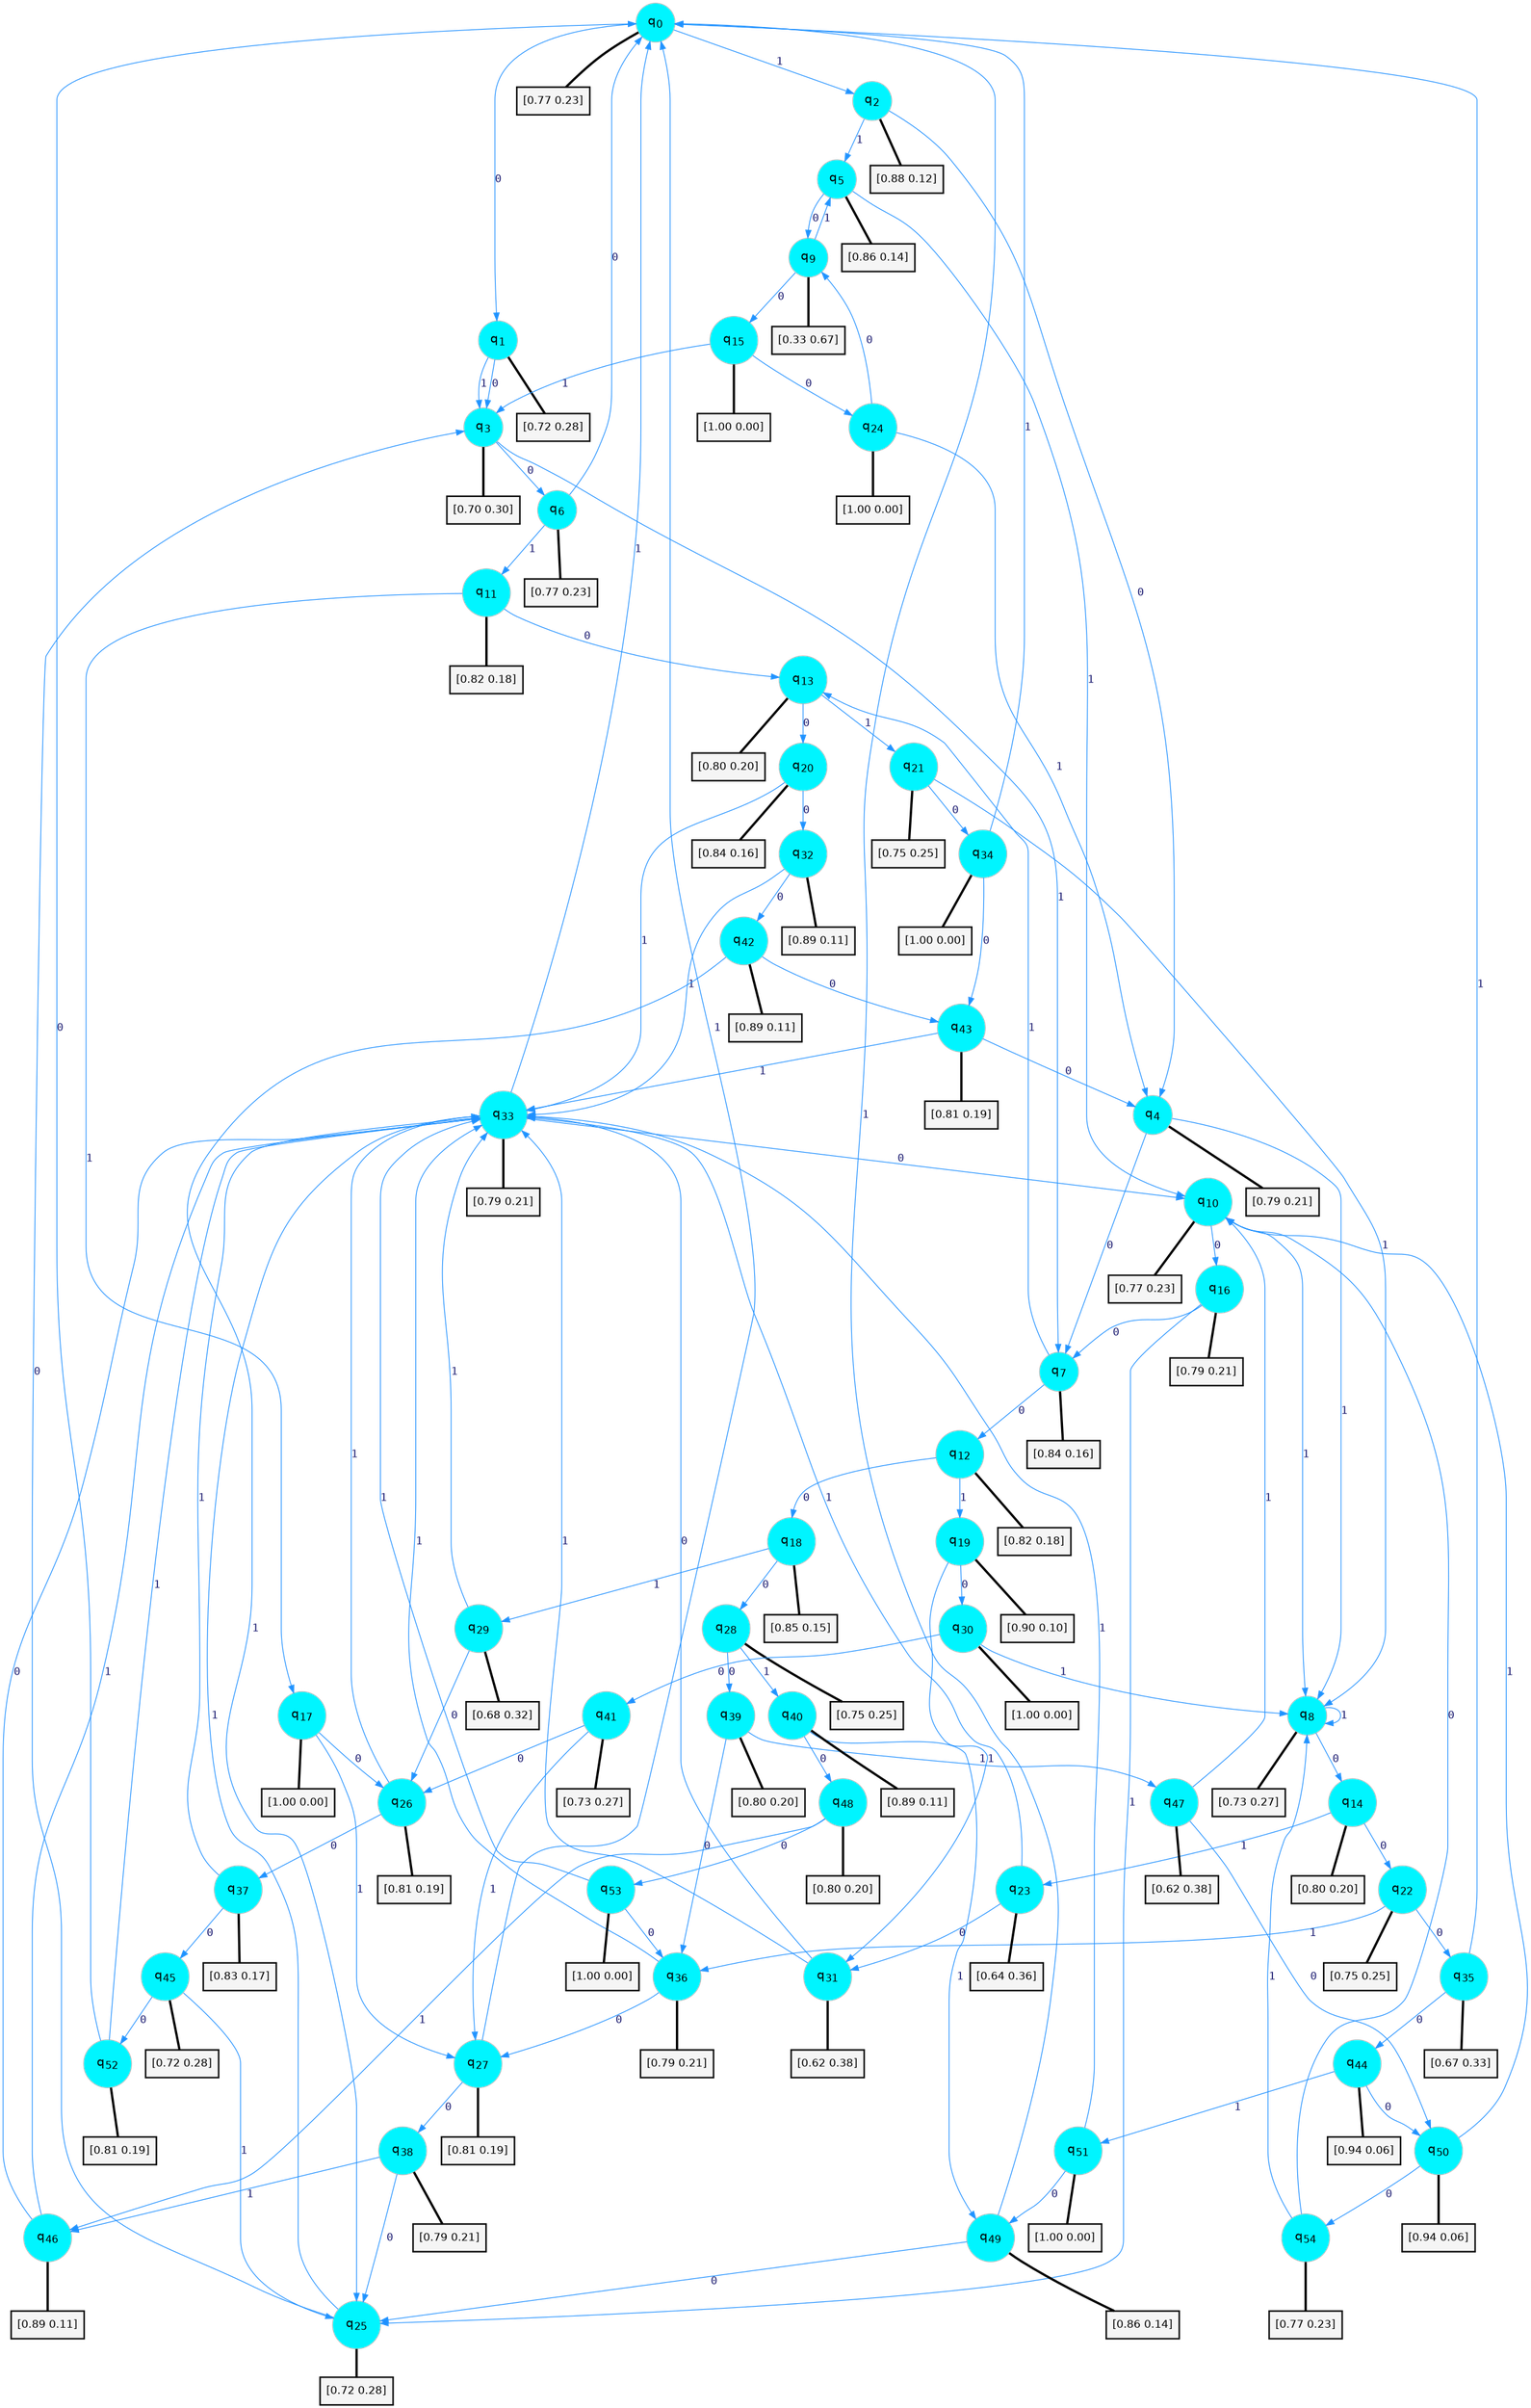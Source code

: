 digraph G {
graph [
bgcolor=transparent, dpi=300, rankdir=TD, size="40,25"];
node [
color=gray, fillcolor=turquoise1, fontcolor=black, fontname=Helvetica, fontsize=16, fontweight=bold, shape=circle, style=filled];
edge [
arrowsize=1, color=dodgerblue1, fontcolor=midnightblue, fontname=courier, fontweight=bold, penwidth=1, style=solid, weight=20];
0[label=<q<SUB>0</SUB>>];
1[label=<q<SUB>1</SUB>>];
2[label=<q<SUB>2</SUB>>];
3[label=<q<SUB>3</SUB>>];
4[label=<q<SUB>4</SUB>>];
5[label=<q<SUB>5</SUB>>];
6[label=<q<SUB>6</SUB>>];
7[label=<q<SUB>7</SUB>>];
8[label=<q<SUB>8</SUB>>];
9[label=<q<SUB>9</SUB>>];
10[label=<q<SUB>10</SUB>>];
11[label=<q<SUB>11</SUB>>];
12[label=<q<SUB>12</SUB>>];
13[label=<q<SUB>13</SUB>>];
14[label=<q<SUB>14</SUB>>];
15[label=<q<SUB>15</SUB>>];
16[label=<q<SUB>16</SUB>>];
17[label=<q<SUB>17</SUB>>];
18[label=<q<SUB>18</SUB>>];
19[label=<q<SUB>19</SUB>>];
20[label=<q<SUB>20</SUB>>];
21[label=<q<SUB>21</SUB>>];
22[label=<q<SUB>22</SUB>>];
23[label=<q<SUB>23</SUB>>];
24[label=<q<SUB>24</SUB>>];
25[label=<q<SUB>25</SUB>>];
26[label=<q<SUB>26</SUB>>];
27[label=<q<SUB>27</SUB>>];
28[label=<q<SUB>28</SUB>>];
29[label=<q<SUB>29</SUB>>];
30[label=<q<SUB>30</SUB>>];
31[label=<q<SUB>31</SUB>>];
32[label=<q<SUB>32</SUB>>];
33[label=<q<SUB>33</SUB>>];
34[label=<q<SUB>34</SUB>>];
35[label=<q<SUB>35</SUB>>];
36[label=<q<SUB>36</SUB>>];
37[label=<q<SUB>37</SUB>>];
38[label=<q<SUB>38</SUB>>];
39[label=<q<SUB>39</SUB>>];
40[label=<q<SUB>40</SUB>>];
41[label=<q<SUB>41</SUB>>];
42[label=<q<SUB>42</SUB>>];
43[label=<q<SUB>43</SUB>>];
44[label=<q<SUB>44</SUB>>];
45[label=<q<SUB>45</SUB>>];
46[label=<q<SUB>46</SUB>>];
47[label=<q<SUB>47</SUB>>];
48[label=<q<SUB>48</SUB>>];
49[label=<q<SUB>49</SUB>>];
50[label=<q<SUB>50</SUB>>];
51[label=<q<SUB>51</SUB>>];
52[label=<q<SUB>52</SUB>>];
53[label=<q<SUB>53</SUB>>];
54[label=<q<SUB>54</SUB>>];
55[label="[0.77 0.23]", shape=box,fontcolor=black, fontname=Helvetica, fontsize=14, penwidth=2, fillcolor=whitesmoke,color=black];
56[label="[0.72 0.28]", shape=box,fontcolor=black, fontname=Helvetica, fontsize=14, penwidth=2, fillcolor=whitesmoke,color=black];
57[label="[0.88 0.12]", shape=box,fontcolor=black, fontname=Helvetica, fontsize=14, penwidth=2, fillcolor=whitesmoke,color=black];
58[label="[0.70 0.30]", shape=box,fontcolor=black, fontname=Helvetica, fontsize=14, penwidth=2, fillcolor=whitesmoke,color=black];
59[label="[0.79 0.21]", shape=box,fontcolor=black, fontname=Helvetica, fontsize=14, penwidth=2, fillcolor=whitesmoke,color=black];
60[label="[0.86 0.14]", shape=box,fontcolor=black, fontname=Helvetica, fontsize=14, penwidth=2, fillcolor=whitesmoke,color=black];
61[label="[0.77 0.23]", shape=box,fontcolor=black, fontname=Helvetica, fontsize=14, penwidth=2, fillcolor=whitesmoke,color=black];
62[label="[0.84 0.16]", shape=box,fontcolor=black, fontname=Helvetica, fontsize=14, penwidth=2, fillcolor=whitesmoke,color=black];
63[label="[0.73 0.27]", shape=box,fontcolor=black, fontname=Helvetica, fontsize=14, penwidth=2, fillcolor=whitesmoke,color=black];
64[label="[0.33 0.67]", shape=box,fontcolor=black, fontname=Helvetica, fontsize=14, penwidth=2, fillcolor=whitesmoke,color=black];
65[label="[0.77 0.23]", shape=box,fontcolor=black, fontname=Helvetica, fontsize=14, penwidth=2, fillcolor=whitesmoke,color=black];
66[label="[0.82 0.18]", shape=box,fontcolor=black, fontname=Helvetica, fontsize=14, penwidth=2, fillcolor=whitesmoke,color=black];
67[label="[0.82 0.18]", shape=box,fontcolor=black, fontname=Helvetica, fontsize=14, penwidth=2, fillcolor=whitesmoke,color=black];
68[label="[0.80 0.20]", shape=box,fontcolor=black, fontname=Helvetica, fontsize=14, penwidth=2, fillcolor=whitesmoke,color=black];
69[label="[0.80 0.20]", shape=box,fontcolor=black, fontname=Helvetica, fontsize=14, penwidth=2, fillcolor=whitesmoke,color=black];
70[label="[1.00 0.00]", shape=box,fontcolor=black, fontname=Helvetica, fontsize=14, penwidth=2, fillcolor=whitesmoke,color=black];
71[label="[0.79 0.21]", shape=box,fontcolor=black, fontname=Helvetica, fontsize=14, penwidth=2, fillcolor=whitesmoke,color=black];
72[label="[1.00 0.00]", shape=box,fontcolor=black, fontname=Helvetica, fontsize=14, penwidth=2, fillcolor=whitesmoke,color=black];
73[label="[0.85 0.15]", shape=box,fontcolor=black, fontname=Helvetica, fontsize=14, penwidth=2, fillcolor=whitesmoke,color=black];
74[label="[0.90 0.10]", shape=box,fontcolor=black, fontname=Helvetica, fontsize=14, penwidth=2, fillcolor=whitesmoke,color=black];
75[label="[0.84 0.16]", shape=box,fontcolor=black, fontname=Helvetica, fontsize=14, penwidth=2, fillcolor=whitesmoke,color=black];
76[label="[0.75 0.25]", shape=box,fontcolor=black, fontname=Helvetica, fontsize=14, penwidth=2, fillcolor=whitesmoke,color=black];
77[label="[0.75 0.25]", shape=box,fontcolor=black, fontname=Helvetica, fontsize=14, penwidth=2, fillcolor=whitesmoke,color=black];
78[label="[0.64 0.36]", shape=box,fontcolor=black, fontname=Helvetica, fontsize=14, penwidth=2, fillcolor=whitesmoke,color=black];
79[label="[1.00 0.00]", shape=box,fontcolor=black, fontname=Helvetica, fontsize=14, penwidth=2, fillcolor=whitesmoke,color=black];
80[label="[0.72 0.28]", shape=box,fontcolor=black, fontname=Helvetica, fontsize=14, penwidth=2, fillcolor=whitesmoke,color=black];
81[label="[0.81 0.19]", shape=box,fontcolor=black, fontname=Helvetica, fontsize=14, penwidth=2, fillcolor=whitesmoke,color=black];
82[label="[0.81 0.19]", shape=box,fontcolor=black, fontname=Helvetica, fontsize=14, penwidth=2, fillcolor=whitesmoke,color=black];
83[label="[0.75 0.25]", shape=box,fontcolor=black, fontname=Helvetica, fontsize=14, penwidth=2, fillcolor=whitesmoke,color=black];
84[label="[0.68 0.32]", shape=box,fontcolor=black, fontname=Helvetica, fontsize=14, penwidth=2, fillcolor=whitesmoke,color=black];
85[label="[1.00 0.00]", shape=box,fontcolor=black, fontname=Helvetica, fontsize=14, penwidth=2, fillcolor=whitesmoke,color=black];
86[label="[0.62 0.38]", shape=box,fontcolor=black, fontname=Helvetica, fontsize=14, penwidth=2, fillcolor=whitesmoke,color=black];
87[label="[0.89 0.11]", shape=box,fontcolor=black, fontname=Helvetica, fontsize=14, penwidth=2, fillcolor=whitesmoke,color=black];
88[label="[0.79 0.21]", shape=box,fontcolor=black, fontname=Helvetica, fontsize=14, penwidth=2, fillcolor=whitesmoke,color=black];
89[label="[1.00 0.00]", shape=box,fontcolor=black, fontname=Helvetica, fontsize=14, penwidth=2, fillcolor=whitesmoke,color=black];
90[label="[0.67 0.33]", shape=box,fontcolor=black, fontname=Helvetica, fontsize=14, penwidth=2, fillcolor=whitesmoke,color=black];
91[label="[0.79 0.21]", shape=box,fontcolor=black, fontname=Helvetica, fontsize=14, penwidth=2, fillcolor=whitesmoke,color=black];
92[label="[0.83 0.17]", shape=box,fontcolor=black, fontname=Helvetica, fontsize=14, penwidth=2, fillcolor=whitesmoke,color=black];
93[label="[0.79 0.21]", shape=box,fontcolor=black, fontname=Helvetica, fontsize=14, penwidth=2, fillcolor=whitesmoke,color=black];
94[label="[0.80 0.20]", shape=box,fontcolor=black, fontname=Helvetica, fontsize=14, penwidth=2, fillcolor=whitesmoke,color=black];
95[label="[0.89 0.11]", shape=box,fontcolor=black, fontname=Helvetica, fontsize=14, penwidth=2, fillcolor=whitesmoke,color=black];
96[label="[0.73 0.27]", shape=box,fontcolor=black, fontname=Helvetica, fontsize=14, penwidth=2, fillcolor=whitesmoke,color=black];
97[label="[0.89 0.11]", shape=box,fontcolor=black, fontname=Helvetica, fontsize=14, penwidth=2, fillcolor=whitesmoke,color=black];
98[label="[0.81 0.19]", shape=box,fontcolor=black, fontname=Helvetica, fontsize=14, penwidth=2, fillcolor=whitesmoke,color=black];
99[label="[0.94 0.06]", shape=box,fontcolor=black, fontname=Helvetica, fontsize=14, penwidth=2, fillcolor=whitesmoke,color=black];
100[label="[0.72 0.28]", shape=box,fontcolor=black, fontname=Helvetica, fontsize=14, penwidth=2, fillcolor=whitesmoke,color=black];
101[label="[0.89 0.11]", shape=box,fontcolor=black, fontname=Helvetica, fontsize=14, penwidth=2, fillcolor=whitesmoke,color=black];
102[label="[0.62 0.38]", shape=box,fontcolor=black, fontname=Helvetica, fontsize=14, penwidth=2, fillcolor=whitesmoke,color=black];
103[label="[0.80 0.20]", shape=box,fontcolor=black, fontname=Helvetica, fontsize=14, penwidth=2, fillcolor=whitesmoke,color=black];
104[label="[0.86 0.14]", shape=box,fontcolor=black, fontname=Helvetica, fontsize=14, penwidth=2, fillcolor=whitesmoke,color=black];
105[label="[0.94 0.06]", shape=box,fontcolor=black, fontname=Helvetica, fontsize=14, penwidth=2, fillcolor=whitesmoke,color=black];
106[label="[1.00 0.00]", shape=box,fontcolor=black, fontname=Helvetica, fontsize=14, penwidth=2, fillcolor=whitesmoke,color=black];
107[label="[0.81 0.19]", shape=box,fontcolor=black, fontname=Helvetica, fontsize=14, penwidth=2, fillcolor=whitesmoke,color=black];
108[label="[1.00 0.00]", shape=box,fontcolor=black, fontname=Helvetica, fontsize=14, penwidth=2, fillcolor=whitesmoke,color=black];
109[label="[0.77 0.23]", shape=box,fontcolor=black, fontname=Helvetica, fontsize=14, penwidth=2, fillcolor=whitesmoke,color=black];
0->1 [label=0];
0->2 [label=1];
0->55 [arrowhead=none, penwidth=3,color=black];
1->3 [label=0];
1->3 [label=1];
1->56 [arrowhead=none, penwidth=3,color=black];
2->4 [label=0];
2->5 [label=1];
2->57 [arrowhead=none, penwidth=3,color=black];
3->6 [label=0];
3->7 [label=1];
3->58 [arrowhead=none, penwidth=3,color=black];
4->7 [label=0];
4->8 [label=1];
4->59 [arrowhead=none, penwidth=3,color=black];
5->9 [label=0];
5->10 [label=1];
5->60 [arrowhead=none, penwidth=3,color=black];
6->0 [label=0];
6->11 [label=1];
6->61 [arrowhead=none, penwidth=3,color=black];
7->12 [label=0];
7->13 [label=1];
7->62 [arrowhead=none, penwidth=3,color=black];
8->14 [label=0];
8->8 [label=1];
8->63 [arrowhead=none, penwidth=3,color=black];
9->15 [label=0];
9->5 [label=1];
9->64 [arrowhead=none, penwidth=3,color=black];
10->16 [label=0];
10->8 [label=1];
10->65 [arrowhead=none, penwidth=3,color=black];
11->13 [label=0];
11->17 [label=1];
11->66 [arrowhead=none, penwidth=3,color=black];
12->18 [label=0];
12->19 [label=1];
12->67 [arrowhead=none, penwidth=3,color=black];
13->20 [label=0];
13->21 [label=1];
13->68 [arrowhead=none, penwidth=3,color=black];
14->22 [label=0];
14->23 [label=1];
14->69 [arrowhead=none, penwidth=3,color=black];
15->24 [label=0];
15->3 [label=1];
15->70 [arrowhead=none, penwidth=3,color=black];
16->7 [label=0];
16->25 [label=1];
16->71 [arrowhead=none, penwidth=3,color=black];
17->26 [label=0];
17->27 [label=1];
17->72 [arrowhead=none, penwidth=3,color=black];
18->28 [label=0];
18->29 [label=1];
18->73 [arrowhead=none, penwidth=3,color=black];
19->30 [label=0];
19->31 [label=1];
19->74 [arrowhead=none, penwidth=3,color=black];
20->32 [label=0];
20->33 [label=1];
20->75 [arrowhead=none, penwidth=3,color=black];
21->34 [label=0];
21->8 [label=1];
21->76 [arrowhead=none, penwidth=3,color=black];
22->35 [label=0];
22->36 [label=1];
22->77 [arrowhead=none, penwidth=3,color=black];
23->31 [label=0];
23->33 [label=1];
23->78 [arrowhead=none, penwidth=3,color=black];
24->9 [label=0];
24->4 [label=1];
24->79 [arrowhead=none, penwidth=3,color=black];
25->3 [label=0];
25->33 [label=1];
25->80 [arrowhead=none, penwidth=3,color=black];
26->37 [label=0];
26->33 [label=1];
26->81 [arrowhead=none, penwidth=3,color=black];
27->38 [label=0];
27->0 [label=1];
27->82 [arrowhead=none, penwidth=3,color=black];
28->39 [label=0];
28->40 [label=1];
28->83 [arrowhead=none, penwidth=3,color=black];
29->26 [label=0];
29->33 [label=1];
29->84 [arrowhead=none, penwidth=3,color=black];
30->41 [label=0];
30->8 [label=1];
30->85 [arrowhead=none, penwidth=3,color=black];
31->33 [label=0];
31->33 [label=1];
31->86 [arrowhead=none, penwidth=3,color=black];
32->42 [label=0];
32->33 [label=1];
32->87 [arrowhead=none, penwidth=3,color=black];
33->10 [label=0];
33->0 [label=1];
33->88 [arrowhead=none, penwidth=3,color=black];
34->43 [label=0];
34->0 [label=1];
34->89 [arrowhead=none, penwidth=3,color=black];
35->44 [label=0];
35->0 [label=1];
35->90 [arrowhead=none, penwidth=3,color=black];
36->27 [label=0];
36->33 [label=1];
36->91 [arrowhead=none, penwidth=3,color=black];
37->45 [label=0];
37->33 [label=1];
37->92 [arrowhead=none, penwidth=3,color=black];
38->25 [label=0];
38->46 [label=1];
38->93 [arrowhead=none, penwidth=3,color=black];
39->36 [label=0];
39->47 [label=1];
39->94 [arrowhead=none, penwidth=3,color=black];
40->48 [label=0];
40->49 [label=1];
40->95 [arrowhead=none, penwidth=3,color=black];
41->26 [label=0];
41->27 [label=1];
41->96 [arrowhead=none, penwidth=3,color=black];
42->43 [label=0];
42->25 [label=1];
42->97 [arrowhead=none, penwidth=3,color=black];
43->4 [label=0];
43->33 [label=1];
43->98 [arrowhead=none, penwidth=3,color=black];
44->50 [label=0];
44->51 [label=1];
44->99 [arrowhead=none, penwidth=3,color=black];
45->52 [label=0];
45->25 [label=1];
45->100 [arrowhead=none, penwidth=3,color=black];
46->33 [label=0];
46->33 [label=1];
46->101 [arrowhead=none, penwidth=3,color=black];
47->50 [label=0];
47->10 [label=1];
47->102 [arrowhead=none, penwidth=3,color=black];
48->53 [label=0];
48->46 [label=1];
48->103 [arrowhead=none, penwidth=3,color=black];
49->25 [label=0];
49->0 [label=1];
49->104 [arrowhead=none, penwidth=3,color=black];
50->54 [label=0];
50->10 [label=1];
50->105 [arrowhead=none, penwidth=3,color=black];
51->49 [label=0];
51->33 [label=1];
51->106 [arrowhead=none, penwidth=3,color=black];
52->0 [label=0];
52->33 [label=1];
52->107 [arrowhead=none, penwidth=3,color=black];
53->36 [label=0];
53->33 [label=1];
53->108 [arrowhead=none, penwidth=3,color=black];
54->10 [label=0];
54->8 [label=1];
54->109 [arrowhead=none, penwidth=3,color=black];
}
